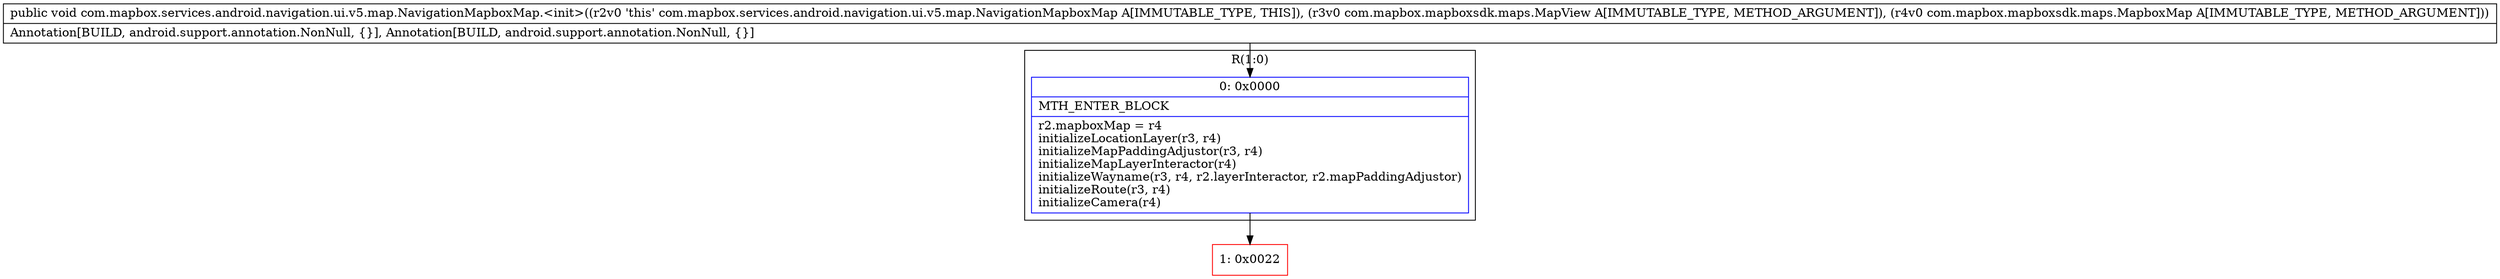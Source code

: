 digraph "CFG forcom.mapbox.services.android.navigation.ui.v5.map.NavigationMapboxMap.\<init\>(Lcom\/mapbox\/mapboxsdk\/maps\/MapView;Lcom\/mapbox\/mapboxsdk\/maps\/MapboxMap;)V" {
subgraph cluster_Region_1070047875 {
label = "R(1:0)";
node [shape=record,color=blue];
Node_0 [shape=record,label="{0\:\ 0x0000|MTH_ENTER_BLOCK\l|r2.mapboxMap = r4\linitializeLocationLayer(r3, r4)\linitializeMapPaddingAdjustor(r3, r4)\linitializeMapLayerInteractor(r4)\linitializeWayname(r3, r4, r2.layerInteractor, r2.mapPaddingAdjustor)\linitializeRoute(r3, r4)\linitializeCamera(r4)\l}"];
}
Node_1 [shape=record,color=red,label="{1\:\ 0x0022}"];
MethodNode[shape=record,label="{public void com.mapbox.services.android.navigation.ui.v5.map.NavigationMapboxMap.\<init\>((r2v0 'this' com.mapbox.services.android.navigation.ui.v5.map.NavigationMapboxMap A[IMMUTABLE_TYPE, THIS]), (r3v0 com.mapbox.mapboxsdk.maps.MapView A[IMMUTABLE_TYPE, METHOD_ARGUMENT]), (r4v0 com.mapbox.mapboxsdk.maps.MapboxMap A[IMMUTABLE_TYPE, METHOD_ARGUMENT]))  | Annotation[BUILD, android.support.annotation.NonNull, \{\}], Annotation[BUILD, android.support.annotation.NonNull, \{\}]\l}"];
MethodNode -> Node_0;
Node_0 -> Node_1;
}

